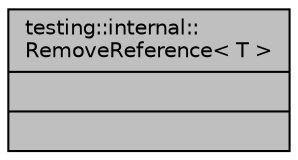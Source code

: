 digraph "testing::internal::RemoveReference&lt; T &gt;"
{
 // LATEX_PDF_SIZE
  edge [fontname="Helvetica",fontsize="10",labelfontname="Helvetica",labelfontsize="10"];
  node [fontname="Helvetica",fontsize="10",shape=record];
  Node1 [label="{testing::internal::\lRemoveReference\< T \>\n||}",height=0.2,width=0.4,color="black", fillcolor="grey75", style="filled", fontcolor="black",tooltip=" "];
}
